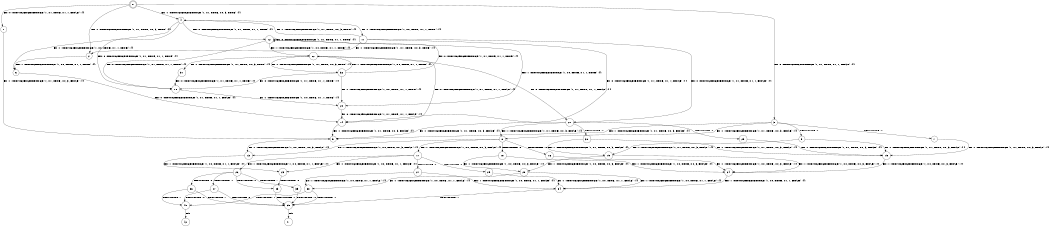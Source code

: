 digraph BCG {
size = "7, 10.5";
center = TRUE;
node [shape = circle];
0 [peripheries = 2];
0 -> 1 [label = "EX !0 !ATOMIC_EXCH_BRANCH (1, +1, TRUE, +1, 1, FALSE) !{}"];
0 -> 2 [label = "EX !1 !ATOMIC_EXCH_BRANCH (1, +1, TRUE, +0, 3, TRUE) !{}"];
0 -> 3 [label = "EX !0 !ATOMIC_EXCH_BRANCH (1, +1, TRUE, +1, 1, FALSE) !{}"];
0 -> 4 [label = "EX !1 !ATOMIC_EXCH_BRANCH (1, +1, TRUE, +0, 3, TRUE) !{}"];
1 -> 5 [label = "EX !1 !ATOMIC_EXCH_BRANCH (1, +1, TRUE, +0, 3, FALSE) !{}"];
2 -> 6 [label = "EX !1 !ATOMIC_EXCH_BRANCH (1, +0, TRUE, +1, 1, TRUE) !{}"];
3 -> 5 [label = "EX !1 !ATOMIC_EXCH_BRANCH (1, +1, TRUE, +0, 3, FALSE) !{}"];
3 -> 7 [label = "TERMINATE !0"];
3 -> 8 [label = "EX !1 !ATOMIC_EXCH_BRANCH (1, +1, TRUE, +0, 3, FALSE) !{}"];
3 -> 9 [label = "TERMINATE !0"];
4 -> 6 [label = "EX !1 !ATOMIC_EXCH_BRANCH (1, +0, TRUE, +1, 1, TRUE) !{}"];
4 -> 10 [label = "EX !0 !ATOMIC_EXCH_BRANCH (1, +1, TRUE, +1, 1, TRUE) !{}"];
4 -> 11 [label = "EX !1 !ATOMIC_EXCH_BRANCH (1, +0, TRUE, +1, 1, TRUE) !{}"];
4 -> 12 [label = "EX !0 !ATOMIC_EXCH_BRANCH (1, +1, TRUE, +1, 1, TRUE) !{}"];
5 -> 13 [label = "EX !1 !ATOMIC_EXCH_BRANCH (1, +0, TRUE, +0, 3, FALSE) !{}"];
6 -> 14 [label = "EX !0 !ATOMIC_EXCH_BRANCH (1, +1, TRUE, +1, 1, FALSE) !{}"];
7 -> 15 [label = "EX !1 !ATOMIC_EXCH_BRANCH (1, +1, TRUE, +0, 3, FALSE) !{}"];
8 -> 13 [label = "EX !1 !ATOMIC_EXCH_BRANCH (1, +0, TRUE, +0, 3, FALSE) !{}"];
8 -> 16 [label = "TERMINATE !0"];
8 -> 17 [label = "EX !1 !ATOMIC_EXCH_BRANCH (1, +0, TRUE, +0, 3, FALSE) !{}"];
8 -> 18 [label = "TERMINATE !0"];
9 -> 15 [label = "EX !1 !ATOMIC_EXCH_BRANCH (1, +1, TRUE, +0, 3, FALSE) !{}"];
9 -> 19 [label = "EX !1 !ATOMIC_EXCH_BRANCH (1, +1, TRUE, +0, 3, FALSE) !{}"];
10 -> 20 [label = "EX !1 !ATOMIC_EXCH_BRANCH (1, +0, TRUE, +1, 1, TRUE) !{}"];
11 -> 2 [label = "EX !1 !ATOMIC_EXCH_BRANCH (1, +1, TRUE, +0, 3, TRUE) !{}"];
11 -> 14 [label = "EX !0 !ATOMIC_EXCH_BRANCH (1, +1, TRUE, +1, 1, FALSE) !{}"];
11 -> 4 [label = "EX !1 !ATOMIC_EXCH_BRANCH (1, +1, TRUE, +0, 3, TRUE) !{}"];
11 -> 21 [label = "EX !0 !ATOMIC_EXCH_BRANCH (1, +1, TRUE, +1, 1, FALSE) !{}"];
12 -> 10 [label = "EX !0 !ATOMIC_EXCH_BRANCH (1, +1, TRUE, +1, 1, TRUE) !{}"];
12 -> 20 [label = "EX !1 !ATOMIC_EXCH_BRANCH (1, +0, TRUE, +1, 1, TRUE) !{}"];
12 -> 12 [label = "EX !0 !ATOMIC_EXCH_BRANCH (1, +1, TRUE, +1, 1, TRUE) !{}"];
12 -> 22 [label = "EX !1 !ATOMIC_EXCH_BRANCH (1, +0, TRUE, +1, 1, TRUE) !{}"];
13 -> 23 [label = "EX !1 !ATOMIC_EXCH_BRANCH (1, +0, TRUE, +1, 1, FALSE) !{}"];
14 -> 5 [label = "EX !1 !ATOMIC_EXCH_BRANCH (1, +1, TRUE, +0, 3, FALSE) !{}"];
15 -> 24 [label = "EX !1 !ATOMIC_EXCH_BRANCH (1, +0, TRUE, +0, 3, FALSE) !{}"];
16 -> 24 [label = "EX !1 !ATOMIC_EXCH_BRANCH (1, +0, TRUE, +0, 3, FALSE) !{}"];
17 -> 23 [label = "EX !1 !ATOMIC_EXCH_BRANCH (1, +0, TRUE, +1, 1, FALSE) !{}"];
17 -> 25 [label = "TERMINATE !0"];
17 -> 26 [label = "EX !1 !ATOMIC_EXCH_BRANCH (1, +0, TRUE, +1, 1, FALSE) !{}"];
17 -> 27 [label = "TERMINATE !0"];
18 -> 24 [label = "EX !1 !ATOMIC_EXCH_BRANCH (1, +0, TRUE, +0, 3, FALSE) !{}"];
18 -> 28 [label = "EX !1 !ATOMIC_EXCH_BRANCH (1, +0, TRUE, +0, 3, FALSE) !{}"];
19 -> 24 [label = "EX !1 !ATOMIC_EXCH_BRANCH (1, +0, TRUE, +0, 3, FALSE) !{}"];
19 -> 28 [label = "EX !1 !ATOMIC_EXCH_BRANCH (1, +0, TRUE, +0, 3, FALSE) !{}"];
20 -> 14 [label = "EX !0 !ATOMIC_EXCH_BRANCH (1, +1, TRUE, +1, 1, FALSE) !{}"];
21 -> 5 [label = "EX !1 !ATOMIC_EXCH_BRANCH (1, +1, TRUE, +0, 3, FALSE) !{}"];
21 -> 29 [label = "TERMINATE !0"];
21 -> 8 [label = "EX !1 !ATOMIC_EXCH_BRANCH (1, +1, TRUE, +0, 3, FALSE) !{}"];
21 -> 30 [label = "TERMINATE !0"];
22 -> 14 [label = "EX !0 !ATOMIC_EXCH_BRANCH (1, +1, TRUE, +1, 1, FALSE) !{}"];
22 -> 31 [label = "EX !1 !ATOMIC_EXCH_BRANCH (1, +1, TRUE, +0, 3, TRUE) !{}"];
22 -> 21 [label = "EX !0 !ATOMIC_EXCH_BRANCH (1, +1, TRUE, +1, 1, FALSE) !{}"];
22 -> 32 [label = "EX !1 !ATOMIC_EXCH_BRANCH (1, +1, TRUE, +0, 3, TRUE) !{}"];
23 -> 33 [label = "TERMINATE !0"];
24 -> 34 [label = "EX !1 !ATOMIC_EXCH_BRANCH (1, +0, TRUE, +1, 1, FALSE) !{}"];
25 -> 34 [label = "EX !1 !ATOMIC_EXCH_BRANCH (1, +0, TRUE, +1, 1, FALSE) !{}"];
26 -> 33 [label = "TERMINATE !0"];
26 -> 35 [label = "TERMINATE !1"];
26 -> 36 [label = "TERMINATE !0"];
26 -> 37 [label = "TERMINATE !1"];
27 -> 34 [label = "EX !1 !ATOMIC_EXCH_BRANCH (1, +0, TRUE, +1, 1, FALSE) !{}"];
27 -> 38 [label = "EX !1 !ATOMIC_EXCH_BRANCH (1, +0, TRUE, +1, 1, FALSE) !{}"];
28 -> 34 [label = "EX !1 !ATOMIC_EXCH_BRANCH (1, +0, TRUE, +1, 1, FALSE) !{}"];
28 -> 38 [label = "EX !1 !ATOMIC_EXCH_BRANCH (1, +0, TRUE, +1, 1, FALSE) !{}"];
29 -> 15 [label = "EX !1 !ATOMIC_EXCH_BRANCH (1, +1, TRUE, +0, 3, FALSE) !{}"];
30 -> 15 [label = "EX !1 !ATOMIC_EXCH_BRANCH (1, +1, TRUE, +0, 3, FALSE) !{}"];
30 -> 19 [label = "EX !1 !ATOMIC_EXCH_BRANCH (1, +1, TRUE, +0, 3, FALSE) !{}"];
31 -> 10 [label = "EX !0 !ATOMIC_EXCH_BRANCH (1, +1, TRUE, +1, 1, TRUE) !{}"];
32 -> 10 [label = "EX !0 !ATOMIC_EXCH_BRANCH (1, +1, TRUE, +1, 1, TRUE) !{}"];
32 -> 20 [label = "EX !1 !ATOMIC_EXCH_BRANCH (1, +0, TRUE, +1, 1, TRUE) !{}"];
32 -> 12 [label = "EX !0 !ATOMIC_EXCH_BRANCH (1, +1, TRUE, +1, 1, TRUE) !{}"];
32 -> 22 [label = "EX !1 !ATOMIC_EXCH_BRANCH (1, +0, TRUE, +1, 1, TRUE) !{}"];
33 -> 39 [label = "TERMINATE !1"];
34 -> 39 [label = "TERMINATE !1"];
35 -> 39 [label = "TERMINATE !0"];
36 -> 39 [label = "TERMINATE !1"];
36 -> 40 [label = "TERMINATE !1"];
37 -> 39 [label = "TERMINATE !0"];
37 -> 40 [label = "TERMINATE !0"];
38 -> 39 [label = "TERMINATE !1"];
38 -> 40 [label = "TERMINATE !1"];
39 -> 41 [label = "exit"];
40 -> 42 [label = "exit"];
}
